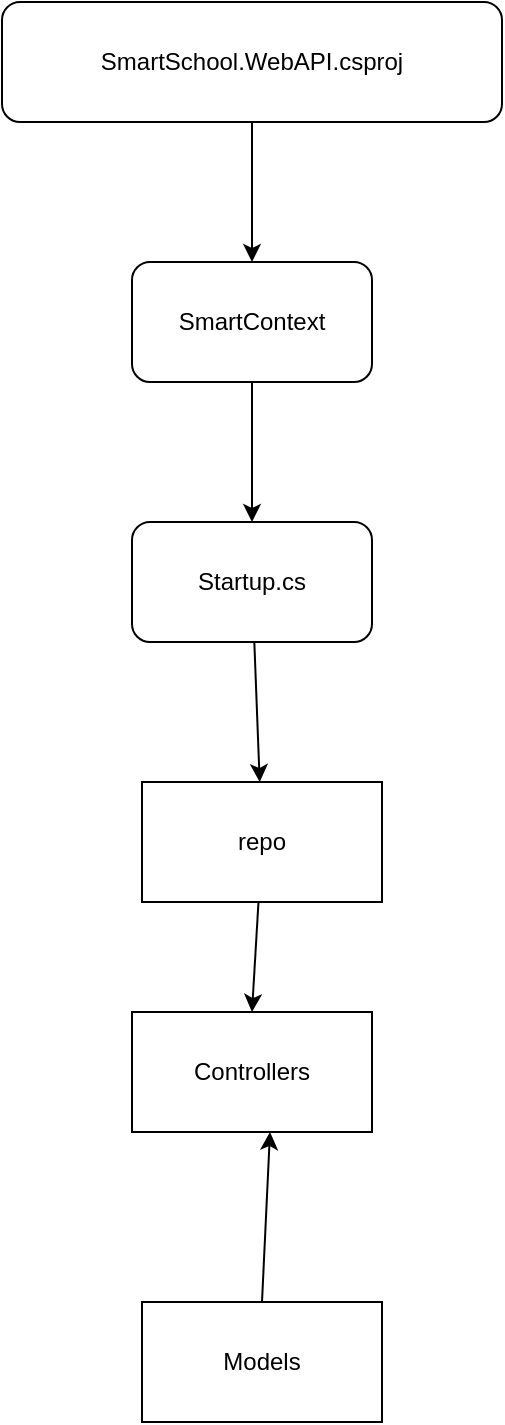 <mxfile>
    <diagram id="UM-1YxASU-Djj8z-jX82" name="Page-1">
        <mxGraphModel dx="1386" dy="703" grid="1" gridSize="10" guides="1" tooltips="1" connect="1" arrows="1" fold="1" page="1" pageScale="1" pageWidth="827" pageHeight="1169" math="0" shadow="0">
            <root>
                <mxCell id="0"/>
                <mxCell id="1" parent="0"/>
                <mxCell id="17" style="edgeStyle=none;html=1;exitX=0.5;exitY=0;exitDx=0;exitDy=0;entryX=0.575;entryY=1;entryDx=0;entryDy=0;entryPerimeter=0;" edge="1" parent="1" source="12" target="13">
                    <mxGeometry relative="1" as="geometry"/>
                </mxCell>
                <mxCell id="12" value="Models" style="rounded=0;whiteSpace=wrap;html=1;" vertex="1" parent="1">
                    <mxGeometry x="340" y="670" width="120" height="60" as="geometry"/>
                </mxCell>
                <mxCell id="13" value="Controllers" style="rounded=0;whiteSpace=wrap;html=1;" vertex="1" parent="1">
                    <mxGeometry x="335" y="525" width="120" height="60" as="geometry"/>
                </mxCell>
                <mxCell id="22" style="edgeStyle=none;html=1;entryX=0.5;entryY=0;entryDx=0;entryDy=0;" edge="1" parent="1" source="14" target="13">
                    <mxGeometry relative="1" as="geometry"/>
                </mxCell>
                <mxCell id="14" value="repo" style="rounded=0;whiteSpace=wrap;html=1;" vertex="1" parent="1">
                    <mxGeometry x="340" y="410" width="120" height="60" as="geometry"/>
                </mxCell>
                <mxCell id="20" value="" style="edgeStyle=none;html=1;" edge="1" parent="1" source="15" target="16">
                    <mxGeometry relative="1" as="geometry"/>
                </mxCell>
                <mxCell id="15" value="SmartContext" style="rounded=1;whiteSpace=wrap;html=1;" vertex="1" parent="1">
                    <mxGeometry x="335" y="150" width="120" height="60" as="geometry"/>
                </mxCell>
                <mxCell id="21" value="" style="edgeStyle=none;html=1;" edge="1" parent="1" source="16" target="14">
                    <mxGeometry relative="1" as="geometry"/>
                </mxCell>
                <mxCell id="16" value="Startup.cs" style="rounded=1;whiteSpace=wrap;html=1;" vertex="1" parent="1">
                    <mxGeometry x="335" y="280" width="120" height="60" as="geometry"/>
                </mxCell>
                <mxCell id="19" value="" style="edgeStyle=none;html=1;" edge="1" parent="1" source="18" target="15">
                    <mxGeometry relative="1" as="geometry"/>
                </mxCell>
                <mxCell id="18" value="SmartSchool.WebAPI.csproj" style="rounded=1;whiteSpace=wrap;html=1;" vertex="1" parent="1">
                    <mxGeometry x="270" y="20" width="250" height="60" as="geometry"/>
                </mxCell>
            </root>
        </mxGraphModel>
    </diagram>
</mxfile>